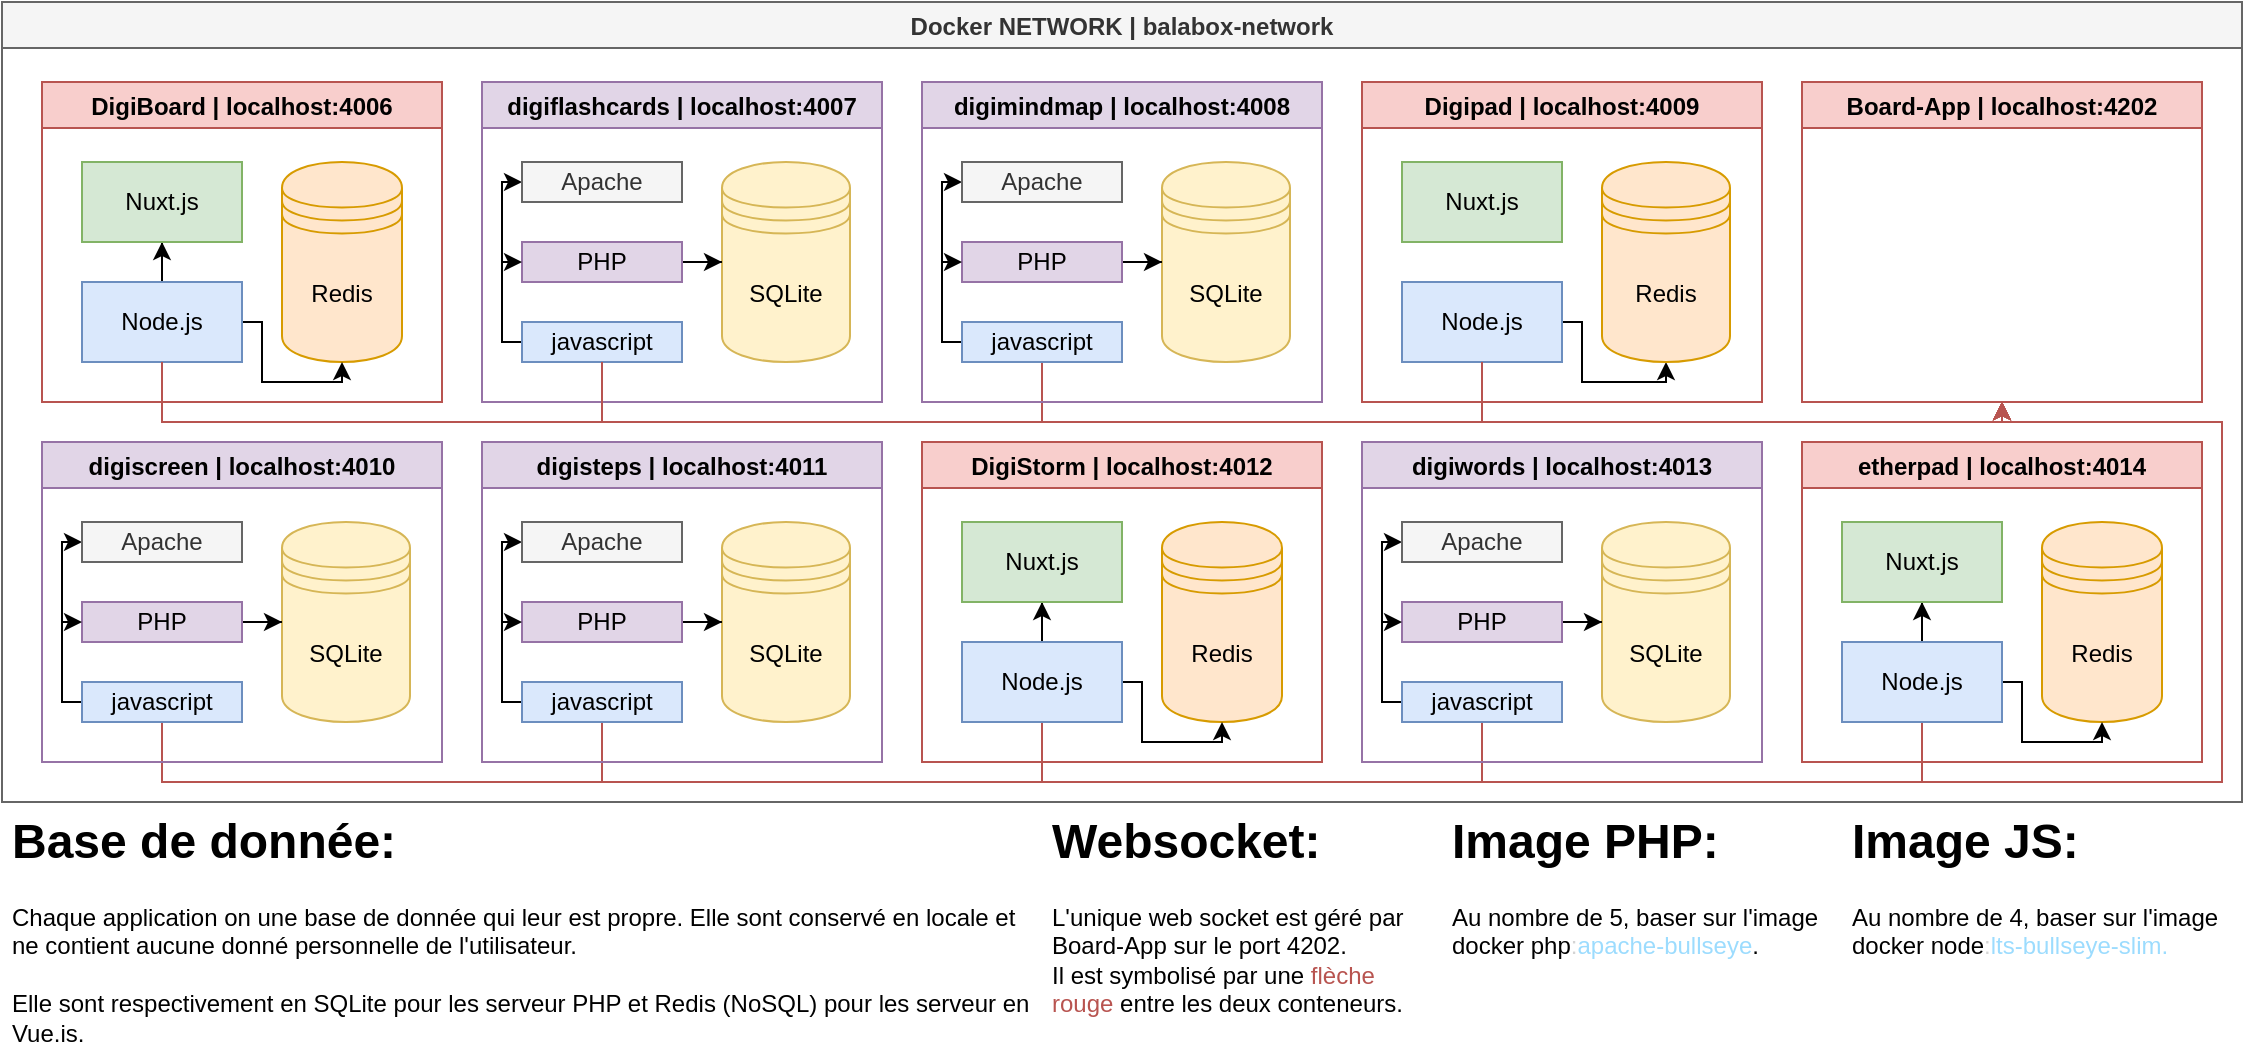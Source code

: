 <mxfile version="21.1.7" type="device">
  <diagram id="WkZU-jG3zuU4yiO3GLHU" name="Page-1">
    <mxGraphModel dx="1434" dy="795" grid="1" gridSize="10" guides="1" tooltips="1" connect="1" arrows="1" fold="1" page="1" pageScale="1" pageWidth="827" pageHeight="1169" math="0" shadow="0">
      <root>
        <mxCell id="0" />
        <mxCell id="1" parent="0" />
        <mxCell id="tfutqDyuVTa44zD0hIYF-1" value="Docker NETWORK | balabox-network " style="swimlane;fillColor=#f5f5f5;strokeColor=#666666;fontColor=#333333;" parent="1" vertex="1">
          <mxGeometry width="1120" height="400" as="geometry" />
        </mxCell>
        <mxCell id="tfutqDyuVTa44zD0hIYF-4" value="DigiBoard | localhost:4006" style="swimlane;startSize=23;fillColor=#f8cecc;strokeColor=#b85450;" parent="tfutqDyuVTa44zD0hIYF-1" vertex="1">
          <mxGeometry x="20" y="40" width="200" height="160" as="geometry" />
        </mxCell>
        <mxCell id="tfutqDyuVTa44zD0hIYF-14" value="Redis" style="shape=datastore;whiteSpace=wrap;html=1;fillColor=#ffe6cc;strokeColor=#d79b00;" parent="tfutqDyuVTa44zD0hIYF-4" vertex="1">
          <mxGeometry x="120" y="40" width="60" height="100" as="geometry" />
        </mxCell>
        <mxCell id="GTGBSjgpO9C90lHSKEV7-6" style="edgeStyle=orthogonalEdgeStyle;rounded=0;orthogonalLoop=1;jettySize=auto;html=1;entryX=0.5;entryY=1;entryDx=0;entryDy=0;" parent="tfutqDyuVTa44zD0hIYF-4" source="tfutqDyuVTa44zD0hIYF-15" target="tfutqDyuVTa44zD0hIYF-14" edge="1">
          <mxGeometry relative="1" as="geometry">
            <Array as="points">
              <mxPoint x="110" y="120" />
              <mxPoint x="110" y="150" />
              <mxPoint x="150" y="150" />
            </Array>
          </mxGeometry>
        </mxCell>
        <mxCell id="GTGBSjgpO9C90lHSKEV7-7" style="edgeStyle=orthogonalEdgeStyle;rounded=0;orthogonalLoop=1;jettySize=auto;html=1;entryX=0.5;entryY=1;entryDx=0;entryDy=0;" parent="tfutqDyuVTa44zD0hIYF-4" source="tfutqDyuVTa44zD0hIYF-15" target="tfutqDyuVTa44zD0hIYF-31" edge="1">
          <mxGeometry relative="1" as="geometry" />
        </mxCell>
        <mxCell id="tfutqDyuVTa44zD0hIYF-15" value="Node.js" style="rounded=0;whiteSpace=wrap;html=1;fillColor=#dae8fc;strokeColor=#6c8ebf;" parent="tfutqDyuVTa44zD0hIYF-4" vertex="1">
          <mxGeometry x="20" y="100" width="80" height="40" as="geometry" />
        </mxCell>
        <mxCell id="tfutqDyuVTa44zD0hIYF-31" value="Nuxt.js" style="rounded=0;whiteSpace=wrap;html=1;fillColor=#d5e8d4;strokeColor=#82b366;" parent="tfutqDyuVTa44zD0hIYF-4" vertex="1">
          <mxGeometry x="20" y="40" width="80" height="40" as="geometry" />
        </mxCell>
        <mxCell id="tfutqDyuVTa44zD0hIYF-32" value="digiflashcards | localhost:4007" style="swimlane;fillColor=#e1d5e7;strokeColor=#9673a6;" parent="tfutqDyuVTa44zD0hIYF-1" vertex="1">
          <mxGeometry x="240" y="40" width="200" height="160" as="geometry" />
        </mxCell>
        <mxCell id="tfutqDyuVTa44zD0hIYF-33" value="SQLite" style="shape=datastore;whiteSpace=wrap;html=1;fillColor=#fff2cc;strokeColor=#d6b656;" parent="tfutqDyuVTa44zD0hIYF-32" vertex="1">
          <mxGeometry x="120" y="40" width="64" height="100" as="geometry" />
        </mxCell>
        <mxCell id="GTGBSjgpO9C90lHSKEV7-5" style="edgeStyle=orthogonalEdgeStyle;rounded=0;orthogonalLoop=1;jettySize=auto;html=1;" parent="tfutqDyuVTa44zD0hIYF-32" source="tfutqDyuVTa44zD0hIYF-34" target="tfutqDyuVTa44zD0hIYF-33" edge="1">
          <mxGeometry relative="1" as="geometry" />
        </mxCell>
        <mxCell id="tfutqDyuVTa44zD0hIYF-34" value="PHP" style="rounded=0;whiteSpace=wrap;html=1;fillColor=#e1d5e7;strokeColor=#9673a6;" parent="tfutqDyuVTa44zD0hIYF-32" vertex="1">
          <mxGeometry x="20" y="80" width="80" height="20" as="geometry" />
        </mxCell>
        <mxCell id="GTGBSjgpO9C90lHSKEV7-10" style="edgeStyle=orthogonalEdgeStyle;rounded=0;orthogonalLoop=1;jettySize=auto;html=1;entryX=0;entryY=0.5;entryDx=0;entryDy=0;" parent="tfutqDyuVTa44zD0hIYF-32" source="rGSS97hqyY1PqwJBwfjW-1" target="tfutqDyuVTa44zD0hIYF-34" edge="1">
          <mxGeometry relative="1" as="geometry">
            <Array as="points">
              <mxPoint x="10" y="130" />
              <mxPoint x="10" y="90" />
            </Array>
          </mxGeometry>
        </mxCell>
        <mxCell id="GTGBSjgpO9C90lHSKEV7-11" style="edgeStyle=orthogonalEdgeStyle;rounded=0;orthogonalLoop=1;jettySize=auto;html=1;entryX=0;entryY=0.5;entryDx=0;entryDy=0;" parent="tfutqDyuVTa44zD0hIYF-32" source="rGSS97hqyY1PqwJBwfjW-1" target="GTGBSjgpO9C90lHSKEV7-4" edge="1">
          <mxGeometry relative="1" as="geometry">
            <Array as="points">
              <mxPoint x="10" y="130" />
              <mxPoint x="10" y="50" />
            </Array>
          </mxGeometry>
        </mxCell>
        <mxCell id="rGSS97hqyY1PqwJBwfjW-1" value="javascript" style="rounded=0;whiteSpace=wrap;html=1;fillColor=#dae8fc;strokeColor=#6c8ebf;" parent="tfutqDyuVTa44zD0hIYF-32" vertex="1">
          <mxGeometry x="20" y="120" width="80" height="20" as="geometry" />
        </mxCell>
        <mxCell id="GTGBSjgpO9C90lHSKEV7-4" value="Apache" style="rounded=0;whiteSpace=wrap;html=1;fillColor=#f5f5f5;strokeColor=#666666;fontColor=#333333;" parent="tfutqDyuVTa44zD0hIYF-32" vertex="1">
          <mxGeometry x="20" y="40" width="80" height="20" as="geometry" />
        </mxCell>
        <mxCell id="fVSl63DL8cF05yGOV_0v-6" value="Digipad | localhost:4009" style="swimlane;startSize=23;fillColor=#f8cecc;strokeColor=#b85450;" parent="tfutqDyuVTa44zD0hIYF-1" vertex="1">
          <mxGeometry x="680" y="40" width="200" height="160" as="geometry" />
        </mxCell>
        <mxCell id="GTGBSjgpO9C90lHSKEV7-20" style="edgeStyle=orthogonalEdgeStyle;rounded=0;orthogonalLoop=1;jettySize=auto;html=1;entryX=0.5;entryY=1;entryDx=0;entryDy=0;" parent="fVSl63DL8cF05yGOV_0v-6" source="fVSl63DL8cF05yGOV_0v-8" target="p8BthGyokMVgf-YSesFQ-6" edge="1">
          <mxGeometry relative="1" as="geometry">
            <Array as="points">
              <mxPoint x="110" y="120" />
              <mxPoint x="110" y="150" />
              <mxPoint x="152" y="150" />
            </Array>
          </mxGeometry>
        </mxCell>
        <mxCell id="fVSl63DL8cF05yGOV_0v-8" value="Node.js" style="rounded=0;whiteSpace=wrap;html=1;fillColor=#dae8fc;strokeColor=#6c8ebf;" parent="fVSl63DL8cF05yGOV_0v-6" vertex="1">
          <mxGeometry x="20" y="100" width="80" height="40" as="geometry" />
        </mxCell>
        <mxCell id="fVSl63DL8cF05yGOV_0v-10" value="Nuxt.js" style="rounded=0;whiteSpace=wrap;html=1;fillColor=#d5e8d4;strokeColor=#82b366;" parent="fVSl63DL8cF05yGOV_0v-6" vertex="1">
          <mxGeometry x="20" y="40" width="80" height="40" as="geometry" />
        </mxCell>
        <mxCell id="p8BthGyokMVgf-YSesFQ-6" value="Redis" style="shape=datastore;whiteSpace=wrap;html=1;fillColor=#ffe6cc;strokeColor=#d79b00;" parent="fVSl63DL8cF05yGOV_0v-6" vertex="1">
          <mxGeometry x="120" y="40" width="64" height="100" as="geometry" />
        </mxCell>
        <mxCell id="rGSS97hqyY1PqwJBwfjW-5" value="Board-App | localhost:4202" style="swimlane;startSize=23;fillColor=#f8cecc;strokeColor=#b85450;" parent="tfutqDyuVTa44zD0hIYF-1" vertex="1">
          <mxGeometry x="900" y="40" width="200" height="160" as="geometry" />
        </mxCell>
        <mxCell id="rGSS97hqyY1PqwJBwfjW-4" style="edgeStyle=orthogonalEdgeStyle;rounded=0;orthogonalLoop=1;jettySize=auto;html=1;entryX=0.5;entryY=1;entryDx=0;entryDy=0;fillColor=#f8cecc;strokeColor=#B85450;" parent="tfutqDyuVTa44zD0hIYF-1" source="tfutqDyuVTa44zD0hIYF-15" target="rGSS97hqyY1PqwJBwfjW-5" edge="1">
          <mxGeometry relative="1" as="geometry">
            <mxPoint x="1020" y="210" as="targetPoint" />
            <Array as="points">
              <mxPoint x="80" y="210" />
              <mxPoint x="1000" y="210" />
            </Array>
          </mxGeometry>
        </mxCell>
        <mxCell id="rGSS97hqyY1PqwJBwfjW-14" style="edgeStyle=orthogonalEdgeStyle;rounded=0;orthogonalLoop=1;jettySize=auto;html=1;entryX=0.5;entryY=1;entryDx=0;entryDy=0;fillColor=#f8cecc;strokeColor=#b85450;" parent="tfutqDyuVTa44zD0hIYF-1" source="rGSS97hqyY1PqwJBwfjW-1" target="rGSS97hqyY1PqwJBwfjW-5" edge="1">
          <mxGeometry relative="1" as="geometry">
            <Array as="points">
              <mxPoint x="300" y="210" />
              <mxPoint x="1000" y="210" />
            </Array>
          </mxGeometry>
        </mxCell>
        <mxCell id="rGSS97hqyY1PqwJBwfjW-15" style="edgeStyle=orthogonalEdgeStyle;rounded=0;orthogonalLoop=1;jettySize=auto;html=1;entryX=0.5;entryY=1;entryDx=0;entryDy=0;fillColor=#f8cecc;strokeColor=#b85450;" parent="tfutqDyuVTa44zD0hIYF-1" target="rGSS97hqyY1PqwJBwfjW-5" edge="1">
          <mxGeometry relative="1" as="geometry">
            <Array as="points">
              <mxPoint x="520" y="210" />
              <mxPoint x="1000" y="210" />
            </Array>
            <mxPoint x="520" y="180" as="sourcePoint" />
          </mxGeometry>
        </mxCell>
        <mxCell id="rGSS97hqyY1PqwJBwfjW-16" style="edgeStyle=orthogonalEdgeStyle;rounded=0;orthogonalLoop=1;jettySize=auto;html=1;entryX=0.5;entryY=1;entryDx=0;entryDy=0;fillColor=#f8cecc;strokeColor=#b85450;" parent="tfutqDyuVTa44zD0hIYF-1" source="fVSl63DL8cF05yGOV_0v-8" target="rGSS97hqyY1PqwJBwfjW-5" edge="1">
          <mxGeometry relative="1" as="geometry">
            <Array as="points">
              <mxPoint x="740" y="210" />
              <mxPoint x="1000" y="210" />
            </Array>
          </mxGeometry>
        </mxCell>
        <mxCell id="rGSS97hqyY1PqwJBwfjW-63" style="edgeStyle=orthogonalEdgeStyle;rounded=0;orthogonalLoop=1;jettySize=auto;html=1;entryX=0.5;entryY=1;entryDx=0;entryDy=0;exitX=0.5;exitY=1;exitDx=0;exitDy=0;fillColor=#f8cecc;strokeColor=#b85450;" parent="tfutqDyuVTa44zD0hIYF-1" source="GTGBSjgpO9C90lHSKEV7-27" target="rGSS97hqyY1PqwJBwfjW-5" edge="1">
          <mxGeometry relative="1" as="geometry">
            <mxPoint x="1170" y="360" as="targetPoint" />
            <Array as="points">
              <mxPoint x="80" y="390" />
              <mxPoint x="1110" y="390" />
              <mxPoint x="1110" y="210" />
              <mxPoint x="1000" y="210" />
            </Array>
            <mxPoint x="90" y="360" as="sourcePoint" />
          </mxGeometry>
        </mxCell>
        <mxCell id="rGSS97hqyY1PqwJBwfjW-64" style="edgeStyle=orthogonalEdgeStyle;rounded=0;orthogonalLoop=1;jettySize=auto;html=1;entryX=0.5;entryY=1;entryDx=0;entryDy=0;fillColor=#f8cecc;strokeColor=#b85450;" parent="tfutqDyuVTa44zD0hIYF-1" target="rGSS97hqyY1PqwJBwfjW-5" edge="1">
          <mxGeometry relative="1" as="geometry">
            <Array as="points">
              <mxPoint x="300" y="390" />
              <mxPoint x="1110" y="390" />
              <mxPoint x="1110" y="210" />
              <mxPoint x="1000" y="210" />
            </Array>
            <mxPoint x="300" y="360" as="sourcePoint" />
          </mxGeometry>
        </mxCell>
        <mxCell id="rGSS97hqyY1PqwJBwfjW-65" style="edgeStyle=orthogonalEdgeStyle;rounded=0;orthogonalLoop=1;jettySize=auto;html=1;entryX=0.5;entryY=1;entryDx=0;entryDy=0;fillColor=#f8cecc;strokeColor=#b85450;" parent="tfutqDyuVTa44zD0hIYF-1" target="rGSS97hqyY1PqwJBwfjW-5" edge="1">
          <mxGeometry relative="1" as="geometry">
            <Array as="points">
              <mxPoint x="520" y="390" />
              <mxPoint x="1110" y="390" />
              <mxPoint x="1110" y="210" />
              <mxPoint x="1000" y="210" />
            </Array>
            <mxPoint x="520" y="360" as="sourcePoint" />
          </mxGeometry>
        </mxCell>
        <mxCell id="rGSS97hqyY1PqwJBwfjW-66" style="edgeStyle=orthogonalEdgeStyle;rounded=0;orthogonalLoop=1;jettySize=auto;html=1;entryX=0.5;entryY=1;entryDx=0;entryDy=0;fillColor=#f8cecc;strokeColor=#b85450;" parent="tfutqDyuVTa44zD0hIYF-1" target="rGSS97hqyY1PqwJBwfjW-5" edge="1">
          <mxGeometry relative="1" as="geometry">
            <Array as="points">
              <mxPoint x="740" y="390" />
              <mxPoint x="1110" y="390" />
              <mxPoint x="1110" y="210" />
              <mxPoint x="1000" y="210" />
            </Array>
            <mxPoint x="740" y="360" as="sourcePoint" />
          </mxGeometry>
        </mxCell>
        <mxCell id="rGSS97hqyY1PqwJBwfjW-67" style="edgeStyle=orthogonalEdgeStyle;rounded=0;orthogonalLoop=1;jettySize=auto;html=1;entryX=0.5;entryY=1;entryDx=0;entryDy=0;fillColor=#f8cecc;strokeColor=#b85450;" parent="tfutqDyuVTa44zD0hIYF-1" target="rGSS97hqyY1PqwJBwfjW-5" edge="1">
          <mxGeometry relative="1" as="geometry">
            <Array as="points">
              <mxPoint x="960" y="390" />
              <mxPoint x="1110" y="390" />
              <mxPoint x="1110" y="210" />
              <mxPoint x="1000" y="210" />
            </Array>
            <mxPoint x="960" y="360" as="sourcePoint" />
          </mxGeometry>
        </mxCell>
        <mxCell id="GTGBSjgpO9C90lHSKEV7-12" value="digimindmap | localhost:4008" style="swimlane;fillColor=#e1d5e7;strokeColor=#9673a6;" parent="tfutqDyuVTa44zD0hIYF-1" vertex="1">
          <mxGeometry x="460" y="40" width="200" height="160" as="geometry" />
        </mxCell>
        <mxCell id="GTGBSjgpO9C90lHSKEV7-13" value="SQLite" style="shape=datastore;whiteSpace=wrap;html=1;fillColor=#fff2cc;strokeColor=#d6b656;" parent="GTGBSjgpO9C90lHSKEV7-12" vertex="1">
          <mxGeometry x="120" y="40" width="64" height="100" as="geometry" />
        </mxCell>
        <mxCell id="GTGBSjgpO9C90lHSKEV7-14" style="edgeStyle=orthogonalEdgeStyle;rounded=0;orthogonalLoop=1;jettySize=auto;html=1;" parent="GTGBSjgpO9C90lHSKEV7-12" source="GTGBSjgpO9C90lHSKEV7-15" target="GTGBSjgpO9C90lHSKEV7-13" edge="1">
          <mxGeometry relative="1" as="geometry" />
        </mxCell>
        <mxCell id="GTGBSjgpO9C90lHSKEV7-15" value="PHP" style="rounded=0;whiteSpace=wrap;html=1;fillColor=#e1d5e7;strokeColor=#9673a6;" parent="GTGBSjgpO9C90lHSKEV7-12" vertex="1">
          <mxGeometry x="20" y="80" width="80" height="20" as="geometry" />
        </mxCell>
        <mxCell id="GTGBSjgpO9C90lHSKEV7-16" style="edgeStyle=orthogonalEdgeStyle;rounded=0;orthogonalLoop=1;jettySize=auto;html=1;entryX=0;entryY=0.5;entryDx=0;entryDy=0;" parent="GTGBSjgpO9C90lHSKEV7-12" source="GTGBSjgpO9C90lHSKEV7-18" target="GTGBSjgpO9C90lHSKEV7-15" edge="1">
          <mxGeometry relative="1" as="geometry">
            <Array as="points">
              <mxPoint x="10" y="130" />
              <mxPoint x="10" y="90" />
            </Array>
          </mxGeometry>
        </mxCell>
        <mxCell id="GTGBSjgpO9C90lHSKEV7-17" style="edgeStyle=orthogonalEdgeStyle;rounded=0;orthogonalLoop=1;jettySize=auto;html=1;entryX=0;entryY=0.5;entryDx=0;entryDy=0;" parent="GTGBSjgpO9C90lHSKEV7-12" source="GTGBSjgpO9C90lHSKEV7-18" target="GTGBSjgpO9C90lHSKEV7-19" edge="1">
          <mxGeometry relative="1" as="geometry">
            <Array as="points">
              <mxPoint x="10" y="130" />
              <mxPoint x="10" y="50" />
            </Array>
          </mxGeometry>
        </mxCell>
        <mxCell id="GTGBSjgpO9C90lHSKEV7-18" value="javascript" style="rounded=0;whiteSpace=wrap;html=1;fillColor=#dae8fc;strokeColor=#6c8ebf;" parent="GTGBSjgpO9C90lHSKEV7-12" vertex="1">
          <mxGeometry x="20" y="120" width="80" height="20" as="geometry" />
        </mxCell>
        <mxCell id="GTGBSjgpO9C90lHSKEV7-19" value="Apache" style="rounded=0;whiteSpace=wrap;html=1;fillColor=#f5f5f5;strokeColor=#666666;fontColor=#333333;" parent="GTGBSjgpO9C90lHSKEV7-12" vertex="1">
          <mxGeometry x="20" y="40" width="80" height="20" as="geometry" />
        </mxCell>
        <mxCell id="GTGBSjgpO9C90lHSKEV7-21" value="digiscreen | localhost:4010" style="swimlane;fillColor=#e1d5e7;strokeColor=#9673a6;" parent="tfutqDyuVTa44zD0hIYF-1" vertex="1">
          <mxGeometry x="20" y="220" width="200" height="160" as="geometry" />
        </mxCell>
        <mxCell id="GTGBSjgpO9C90lHSKEV7-22" value="SQLite" style="shape=datastore;whiteSpace=wrap;html=1;fillColor=#fff2cc;strokeColor=#d6b656;" parent="GTGBSjgpO9C90lHSKEV7-21" vertex="1">
          <mxGeometry x="120" y="40" width="64" height="100" as="geometry" />
        </mxCell>
        <mxCell id="GTGBSjgpO9C90lHSKEV7-23" style="edgeStyle=orthogonalEdgeStyle;rounded=0;orthogonalLoop=1;jettySize=auto;html=1;" parent="GTGBSjgpO9C90lHSKEV7-21" source="GTGBSjgpO9C90lHSKEV7-24" target="GTGBSjgpO9C90lHSKEV7-22" edge="1">
          <mxGeometry relative="1" as="geometry" />
        </mxCell>
        <mxCell id="GTGBSjgpO9C90lHSKEV7-24" value="PHP" style="rounded=0;whiteSpace=wrap;html=1;fillColor=#e1d5e7;strokeColor=#9673a6;" parent="GTGBSjgpO9C90lHSKEV7-21" vertex="1">
          <mxGeometry x="20" y="80" width="80" height="20" as="geometry" />
        </mxCell>
        <mxCell id="GTGBSjgpO9C90lHSKEV7-25" style="edgeStyle=orthogonalEdgeStyle;rounded=0;orthogonalLoop=1;jettySize=auto;html=1;entryX=0;entryY=0.5;entryDx=0;entryDy=0;" parent="GTGBSjgpO9C90lHSKEV7-21" source="GTGBSjgpO9C90lHSKEV7-27" target="GTGBSjgpO9C90lHSKEV7-24" edge="1">
          <mxGeometry relative="1" as="geometry">
            <Array as="points">
              <mxPoint x="10" y="130" />
              <mxPoint x="10" y="90" />
            </Array>
          </mxGeometry>
        </mxCell>
        <mxCell id="GTGBSjgpO9C90lHSKEV7-26" style="edgeStyle=orthogonalEdgeStyle;rounded=0;orthogonalLoop=1;jettySize=auto;html=1;entryX=0;entryY=0.5;entryDx=0;entryDy=0;" parent="GTGBSjgpO9C90lHSKEV7-21" source="GTGBSjgpO9C90lHSKEV7-27" target="GTGBSjgpO9C90lHSKEV7-28" edge="1">
          <mxGeometry relative="1" as="geometry">
            <Array as="points">
              <mxPoint x="10" y="130" />
              <mxPoint x="10" y="50" />
            </Array>
          </mxGeometry>
        </mxCell>
        <mxCell id="GTGBSjgpO9C90lHSKEV7-27" value="javascript" style="rounded=0;whiteSpace=wrap;html=1;fillColor=#dae8fc;strokeColor=#6c8ebf;" parent="GTGBSjgpO9C90lHSKEV7-21" vertex="1">
          <mxGeometry x="20" y="120" width="80" height="20" as="geometry" />
        </mxCell>
        <mxCell id="GTGBSjgpO9C90lHSKEV7-28" value="Apache" style="rounded=0;whiteSpace=wrap;html=1;fillColor=#f5f5f5;strokeColor=#666666;fontColor=#333333;" parent="GTGBSjgpO9C90lHSKEV7-21" vertex="1">
          <mxGeometry x="20" y="40" width="80" height="20" as="geometry" />
        </mxCell>
        <mxCell id="GTGBSjgpO9C90lHSKEV7-37" value="digisteps | localhost:4011" style="swimlane;fillColor=#e1d5e7;strokeColor=#9673a6;" parent="tfutqDyuVTa44zD0hIYF-1" vertex="1">
          <mxGeometry x="240" y="220" width="200" height="160" as="geometry" />
        </mxCell>
        <mxCell id="GTGBSjgpO9C90lHSKEV7-38" value="SQLite" style="shape=datastore;whiteSpace=wrap;html=1;fillColor=#fff2cc;strokeColor=#d6b656;" parent="GTGBSjgpO9C90lHSKEV7-37" vertex="1">
          <mxGeometry x="120" y="40" width="64" height="100" as="geometry" />
        </mxCell>
        <mxCell id="GTGBSjgpO9C90lHSKEV7-39" style="edgeStyle=orthogonalEdgeStyle;rounded=0;orthogonalLoop=1;jettySize=auto;html=1;" parent="GTGBSjgpO9C90lHSKEV7-37" source="GTGBSjgpO9C90lHSKEV7-40" target="GTGBSjgpO9C90lHSKEV7-38" edge="1">
          <mxGeometry relative="1" as="geometry" />
        </mxCell>
        <mxCell id="GTGBSjgpO9C90lHSKEV7-40" value="PHP" style="rounded=0;whiteSpace=wrap;html=1;fillColor=#e1d5e7;strokeColor=#9673a6;" parent="GTGBSjgpO9C90lHSKEV7-37" vertex="1">
          <mxGeometry x="20" y="80" width="80" height="20" as="geometry" />
        </mxCell>
        <mxCell id="GTGBSjgpO9C90lHSKEV7-41" style="edgeStyle=orthogonalEdgeStyle;rounded=0;orthogonalLoop=1;jettySize=auto;html=1;entryX=0;entryY=0.5;entryDx=0;entryDy=0;" parent="GTGBSjgpO9C90lHSKEV7-37" source="GTGBSjgpO9C90lHSKEV7-43" target="GTGBSjgpO9C90lHSKEV7-40" edge="1">
          <mxGeometry relative="1" as="geometry">
            <Array as="points">
              <mxPoint x="10" y="130" />
              <mxPoint x="10" y="90" />
            </Array>
          </mxGeometry>
        </mxCell>
        <mxCell id="GTGBSjgpO9C90lHSKEV7-42" style="edgeStyle=orthogonalEdgeStyle;rounded=0;orthogonalLoop=1;jettySize=auto;html=1;entryX=0;entryY=0.5;entryDx=0;entryDy=0;" parent="GTGBSjgpO9C90lHSKEV7-37" source="GTGBSjgpO9C90lHSKEV7-43" target="GTGBSjgpO9C90lHSKEV7-44" edge="1">
          <mxGeometry relative="1" as="geometry">
            <Array as="points">
              <mxPoint x="10" y="130" />
              <mxPoint x="10" y="50" />
            </Array>
          </mxGeometry>
        </mxCell>
        <mxCell id="GTGBSjgpO9C90lHSKEV7-43" value="javascript" style="rounded=0;whiteSpace=wrap;html=1;fillColor=#dae8fc;strokeColor=#6c8ebf;" parent="GTGBSjgpO9C90lHSKEV7-37" vertex="1">
          <mxGeometry x="20" y="120" width="80" height="20" as="geometry" />
        </mxCell>
        <mxCell id="GTGBSjgpO9C90lHSKEV7-44" value="Apache" style="rounded=0;whiteSpace=wrap;html=1;fillColor=#f5f5f5;strokeColor=#666666;fontColor=#333333;" parent="GTGBSjgpO9C90lHSKEV7-37" vertex="1">
          <mxGeometry x="20" y="40" width="80" height="20" as="geometry" />
        </mxCell>
        <mxCell id="GTGBSjgpO9C90lHSKEV7-49" value="DigiStorm | localhost:4012" style="swimlane;startSize=23;fillColor=#f8cecc;strokeColor=#b85450;" parent="tfutqDyuVTa44zD0hIYF-1" vertex="1">
          <mxGeometry x="460" y="220" width="200" height="160" as="geometry" />
        </mxCell>
        <mxCell id="GTGBSjgpO9C90lHSKEV7-50" value="Redis" style="shape=datastore;whiteSpace=wrap;html=1;fillColor=#ffe6cc;strokeColor=#d79b00;" parent="GTGBSjgpO9C90lHSKEV7-49" vertex="1">
          <mxGeometry x="120" y="40" width="60" height="100" as="geometry" />
        </mxCell>
        <mxCell id="GTGBSjgpO9C90lHSKEV7-51" style="edgeStyle=orthogonalEdgeStyle;rounded=0;orthogonalLoop=1;jettySize=auto;html=1;entryX=0.5;entryY=1;entryDx=0;entryDy=0;" parent="GTGBSjgpO9C90lHSKEV7-49" source="GTGBSjgpO9C90lHSKEV7-53" target="GTGBSjgpO9C90lHSKEV7-50" edge="1">
          <mxGeometry relative="1" as="geometry">
            <Array as="points">
              <mxPoint x="110" y="120" />
              <mxPoint x="110" y="150" />
              <mxPoint x="150" y="150" />
            </Array>
          </mxGeometry>
        </mxCell>
        <mxCell id="GTGBSjgpO9C90lHSKEV7-52" style="edgeStyle=orthogonalEdgeStyle;rounded=0;orthogonalLoop=1;jettySize=auto;html=1;entryX=0.5;entryY=1;entryDx=0;entryDy=0;" parent="GTGBSjgpO9C90lHSKEV7-49" source="GTGBSjgpO9C90lHSKEV7-53" target="GTGBSjgpO9C90lHSKEV7-54" edge="1">
          <mxGeometry relative="1" as="geometry" />
        </mxCell>
        <mxCell id="GTGBSjgpO9C90lHSKEV7-53" value="Node.js" style="rounded=0;whiteSpace=wrap;html=1;fillColor=#dae8fc;strokeColor=#6c8ebf;" parent="GTGBSjgpO9C90lHSKEV7-49" vertex="1">
          <mxGeometry x="20" y="100" width="80" height="40" as="geometry" />
        </mxCell>
        <mxCell id="GTGBSjgpO9C90lHSKEV7-54" value="Nuxt.js" style="rounded=0;whiteSpace=wrap;html=1;fillColor=#d5e8d4;strokeColor=#82b366;" parent="GTGBSjgpO9C90lHSKEV7-49" vertex="1">
          <mxGeometry x="20" y="40" width="80" height="40" as="geometry" />
        </mxCell>
        <mxCell id="GTGBSjgpO9C90lHSKEV7-59" value="digiwords | localhost:4013" style="swimlane;fillColor=#e1d5e7;strokeColor=#9673a6;" parent="tfutqDyuVTa44zD0hIYF-1" vertex="1">
          <mxGeometry x="680" y="220" width="200" height="160" as="geometry" />
        </mxCell>
        <mxCell id="GTGBSjgpO9C90lHSKEV7-60" value="SQLite" style="shape=datastore;whiteSpace=wrap;html=1;fillColor=#fff2cc;strokeColor=#d6b656;" parent="GTGBSjgpO9C90lHSKEV7-59" vertex="1">
          <mxGeometry x="120" y="40" width="64" height="100" as="geometry" />
        </mxCell>
        <mxCell id="GTGBSjgpO9C90lHSKEV7-61" style="edgeStyle=orthogonalEdgeStyle;rounded=0;orthogonalLoop=1;jettySize=auto;html=1;" parent="GTGBSjgpO9C90lHSKEV7-59" source="GTGBSjgpO9C90lHSKEV7-62" target="GTGBSjgpO9C90lHSKEV7-60" edge="1">
          <mxGeometry relative="1" as="geometry" />
        </mxCell>
        <mxCell id="GTGBSjgpO9C90lHSKEV7-62" value="PHP" style="rounded=0;whiteSpace=wrap;html=1;fillColor=#e1d5e7;strokeColor=#9673a6;" parent="GTGBSjgpO9C90lHSKEV7-59" vertex="1">
          <mxGeometry x="20" y="80" width="80" height="20" as="geometry" />
        </mxCell>
        <mxCell id="GTGBSjgpO9C90lHSKEV7-63" style="edgeStyle=orthogonalEdgeStyle;rounded=0;orthogonalLoop=1;jettySize=auto;html=1;entryX=0;entryY=0.5;entryDx=0;entryDy=0;" parent="GTGBSjgpO9C90lHSKEV7-59" source="GTGBSjgpO9C90lHSKEV7-65" target="GTGBSjgpO9C90lHSKEV7-62" edge="1">
          <mxGeometry relative="1" as="geometry">
            <Array as="points">
              <mxPoint x="10" y="130" />
              <mxPoint x="10" y="90" />
            </Array>
          </mxGeometry>
        </mxCell>
        <mxCell id="GTGBSjgpO9C90lHSKEV7-64" style="edgeStyle=orthogonalEdgeStyle;rounded=0;orthogonalLoop=1;jettySize=auto;html=1;entryX=0;entryY=0.5;entryDx=0;entryDy=0;" parent="GTGBSjgpO9C90lHSKEV7-59" source="GTGBSjgpO9C90lHSKEV7-65" target="GTGBSjgpO9C90lHSKEV7-66" edge="1">
          <mxGeometry relative="1" as="geometry">
            <Array as="points">
              <mxPoint x="10" y="130" />
              <mxPoint x="10" y="50" />
            </Array>
          </mxGeometry>
        </mxCell>
        <mxCell id="GTGBSjgpO9C90lHSKEV7-65" value="javascript" style="rounded=0;whiteSpace=wrap;html=1;fillColor=#dae8fc;strokeColor=#6c8ebf;" parent="GTGBSjgpO9C90lHSKEV7-59" vertex="1">
          <mxGeometry x="20" y="120" width="80" height="20" as="geometry" />
        </mxCell>
        <mxCell id="GTGBSjgpO9C90lHSKEV7-66" value="Apache" style="rounded=0;whiteSpace=wrap;html=1;fillColor=#f5f5f5;strokeColor=#666666;fontColor=#333333;" parent="GTGBSjgpO9C90lHSKEV7-59" vertex="1">
          <mxGeometry x="20" y="40" width="80" height="20" as="geometry" />
        </mxCell>
        <mxCell id="GTGBSjgpO9C90lHSKEV7-71" value="etherpad | localhost:4014" style="swimlane;startSize=23;fillColor=#f8cecc;strokeColor=#b85450;" parent="tfutqDyuVTa44zD0hIYF-1" vertex="1">
          <mxGeometry x="900" y="220" width="200" height="160" as="geometry" />
        </mxCell>
        <mxCell id="GTGBSjgpO9C90lHSKEV7-72" value="Redis" style="shape=datastore;whiteSpace=wrap;html=1;fillColor=#ffe6cc;strokeColor=#d79b00;" parent="GTGBSjgpO9C90lHSKEV7-71" vertex="1">
          <mxGeometry x="120" y="40" width="60" height="100" as="geometry" />
        </mxCell>
        <mxCell id="GTGBSjgpO9C90lHSKEV7-73" style="edgeStyle=orthogonalEdgeStyle;rounded=0;orthogonalLoop=1;jettySize=auto;html=1;entryX=0.5;entryY=1;entryDx=0;entryDy=0;" parent="GTGBSjgpO9C90lHSKEV7-71" source="GTGBSjgpO9C90lHSKEV7-75" target="GTGBSjgpO9C90lHSKEV7-72" edge="1">
          <mxGeometry relative="1" as="geometry">
            <Array as="points">
              <mxPoint x="110" y="120" />
              <mxPoint x="110" y="150" />
              <mxPoint x="150" y="150" />
            </Array>
          </mxGeometry>
        </mxCell>
        <mxCell id="GTGBSjgpO9C90lHSKEV7-74" style="edgeStyle=orthogonalEdgeStyle;rounded=0;orthogonalLoop=1;jettySize=auto;html=1;entryX=0.5;entryY=1;entryDx=0;entryDy=0;" parent="GTGBSjgpO9C90lHSKEV7-71" source="GTGBSjgpO9C90lHSKEV7-75" target="GTGBSjgpO9C90lHSKEV7-76" edge="1">
          <mxGeometry relative="1" as="geometry" />
        </mxCell>
        <mxCell id="GTGBSjgpO9C90lHSKEV7-75" value="Node.js" style="rounded=0;whiteSpace=wrap;html=1;fillColor=#dae8fc;strokeColor=#6c8ebf;" parent="GTGBSjgpO9C90lHSKEV7-71" vertex="1">
          <mxGeometry x="20" y="100" width="80" height="40" as="geometry" />
        </mxCell>
        <mxCell id="GTGBSjgpO9C90lHSKEV7-76" value="Nuxt.js" style="rounded=0;whiteSpace=wrap;html=1;fillColor=#d5e8d4;strokeColor=#82b366;" parent="GTGBSjgpO9C90lHSKEV7-71" vertex="1">
          <mxGeometry x="20" y="40" width="80" height="40" as="geometry" />
        </mxCell>
        <mxCell id="p8BthGyokMVgf-YSesFQ-14" value="&lt;h1&gt;Base de donnée:&lt;/h1&gt;&lt;p&gt;Chaque application on une base de donnée qui leur est propre. Elle sont conservé en locale et ne contient aucune donné personnelle de l&#39;utilisateur.&lt;br&gt;&lt;br&gt;Elle sont respectivement en SQLite pour les serveur PHP et Redis (NoSQL) pour les serveur en Vue.js.&lt;/p&gt;" style="text;html=1;strokeColor=none;fillColor=none;spacing=5;spacingTop=-20;whiteSpace=wrap;overflow=hidden;rounded=0;" parent="1" vertex="1">
          <mxGeometry y="400" width="520" height="120" as="geometry" />
        </mxCell>
        <mxCell id="p8BthGyokMVgf-YSesFQ-15" value="&lt;h1&gt;Image PHP:&lt;/h1&gt;&lt;p&gt;Au nombre de 5, baser sur l&#39;image docker php&lt;span style=&quot;color: #d4d4d4;&quot;&gt;:&lt;/span&gt;&lt;span style=&quot;color: #9cdcfe;&quot;&gt;apache-bullseye&lt;/span&gt;.&lt;/p&gt;" style="text;html=1;strokeColor=none;fillColor=none;spacing=5;spacingTop=-20;whiteSpace=wrap;overflow=hidden;rounded=0;" parent="1" vertex="1">
          <mxGeometry x="720" y="400" width="200" height="120" as="geometry" />
        </mxCell>
        <mxCell id="p8BthGyokMVgf-YSesFQ-16" value="&lt;h1&gt;Image JS:&lt;/h1&gt;&lt;p&gt;Au nombre de 4, baser sur l&#39;image docker node&lt;span style=&quot;color: #d4d4d4;&quot;&gt;:&lt;/span&gt;&lt;span style=&quot;color: #9cdcfe;&quot;&gt;lts-bullseye-slim.&lt;/span&gt;&lt;/p&gt;" style="text;html=1;strokeColor=none;fillColor=none;spacing=5;spacingTop=-20;whiteSpace=wrap;overflow=hidden;rounded=0;" parent="1" vertex="1">
          <mxGeometry x="920" y="400" width="200" height="120" as="geometry" />
        </mxCell>
        <mxCell id="GTGBSjgpO9C90lHSKEV7-1" value="&lt;h1&gt;Websocket:&lt;/h1&gt;&lt;p&gt;L&#39;unique web socket est géré par Board-App sur le port 4202.&lt;br&gt;Il est symbolisé par une &lt;font color=&quot;#b85450&quot;&gt;flèche rouge&lt;/font&gt; entre les deux conteneurs.&lt;br&gt;&lt;/p&gt;" style="text;html=1;strokeColor=none;fillColor=none;spacing=5;spacingTop=-20;whiteSpace=wrap;overflow=hidden;rounded=0;" parent="1" vertex="1">
          <mxGeometry x="520" y="400" width="200" height="120" as="geometry" />
        </mxCell>
      </root>
    </mxGraphModel>
  </diagram>
</mxfile>
